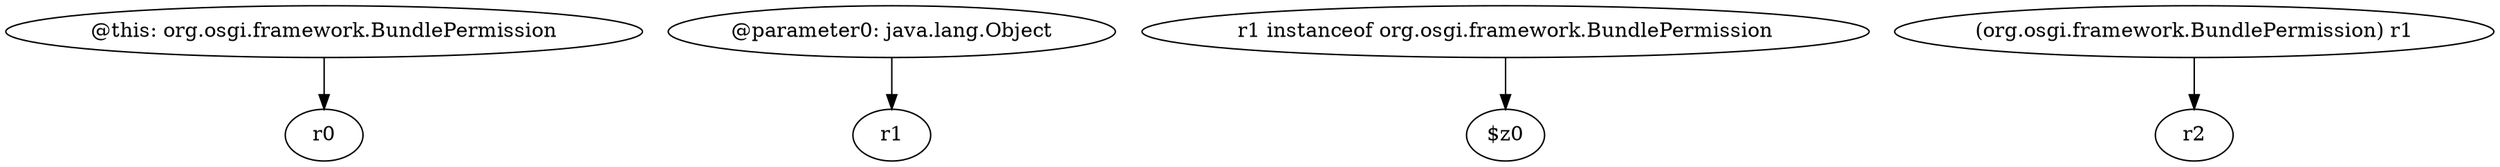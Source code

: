 digraph g {
0[label="@this: org.osgi.framework.BundlePermission"]
1[label="r0"]
0->1[label=""]
2[label="@parameter0: java.lang.Object"]
3[label="r1"]
2->3[label=""]
4[label="r1 instanceof org.osgi.framework.BundlePermission"]
5[label="$z0"]
4->5[label=""]
6[label="(org.osgi.framework.BundlePermission) r1"]
7[label="r2"]
6->7[label=""]
}
